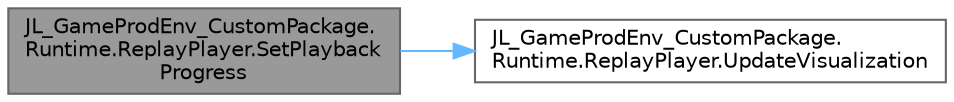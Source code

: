 digraph "JL_GameProdEnv_CustomPackage.Runtime.ReplayPlayer.SetPlaybackProgress"
{
 // LATEX_PDF_SIZE
  bgcolor="transparent";
  edge [fontname=Helvetica,fontsize=10,labelfontname=Helvetica,labelfontsize=10];
  node [fontname=Helvetica,fontsize=10,shape=box,height=0.2,width=0.4];
  rankdir="LR";
  Node1 [id="Node000001",label="JL_GameProdEnv_CustomPackage.\lRuntime.ReplayPlayer.SetPlayback\lProgress",height=0.2,width=0.4,color="gray40", fillcolor="grey60", style="filled", fontcolor="black",tooltip="Sets the playback progress to a specific normalized time."];
  Node1 -> Node2 [id="edge1_Node000001_Node000002",color="steelblue1",style="solid",tooltip=" "];
  Node2 [id="Node000002",label="JL_GameProdEnv_CustomPackage.\lRuntime.ReplayPlayer.UpdateVisualization",height=0.2,width=0.4,color="grey40", fillcolor="white", style="filled",URL="$class_j_l___game_prod_env___custom_package_1_1_runtime_1_1_replay_player.html#ad2e40caa1ff181dd338846b616493d12",tooltip="Updates the position and rotation of all visual objects based on the current playback time."];
}
